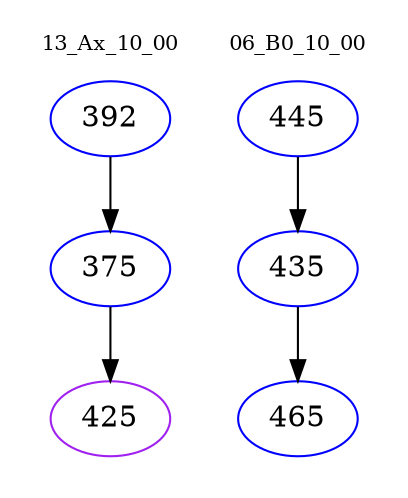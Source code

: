 digraph{
subgraph cluster_0 {
color = white
label = "13_Ax_10_00";
fontsize=10;
T0_392 [label="392", color="blue"]
T0_392 -> T0_375 [color="black"]
T0_375 [label="375", color="blue"]
T0_375 -> T0_425 [color="black"]
T0_425 [label="425", color="purple"]
}
subgraph cluster_1 {
color = white
label = "06_B0_10_00";
fontsize=10;
T1_445 [label="445", color="blue"]
T1_445 -> T1_435 [color="black"]
T1_435 [label="435", color="blue"]
T1_435 -> T1_465 [color="black"]
T1_465 [label="465", color="blue"]
}
}

